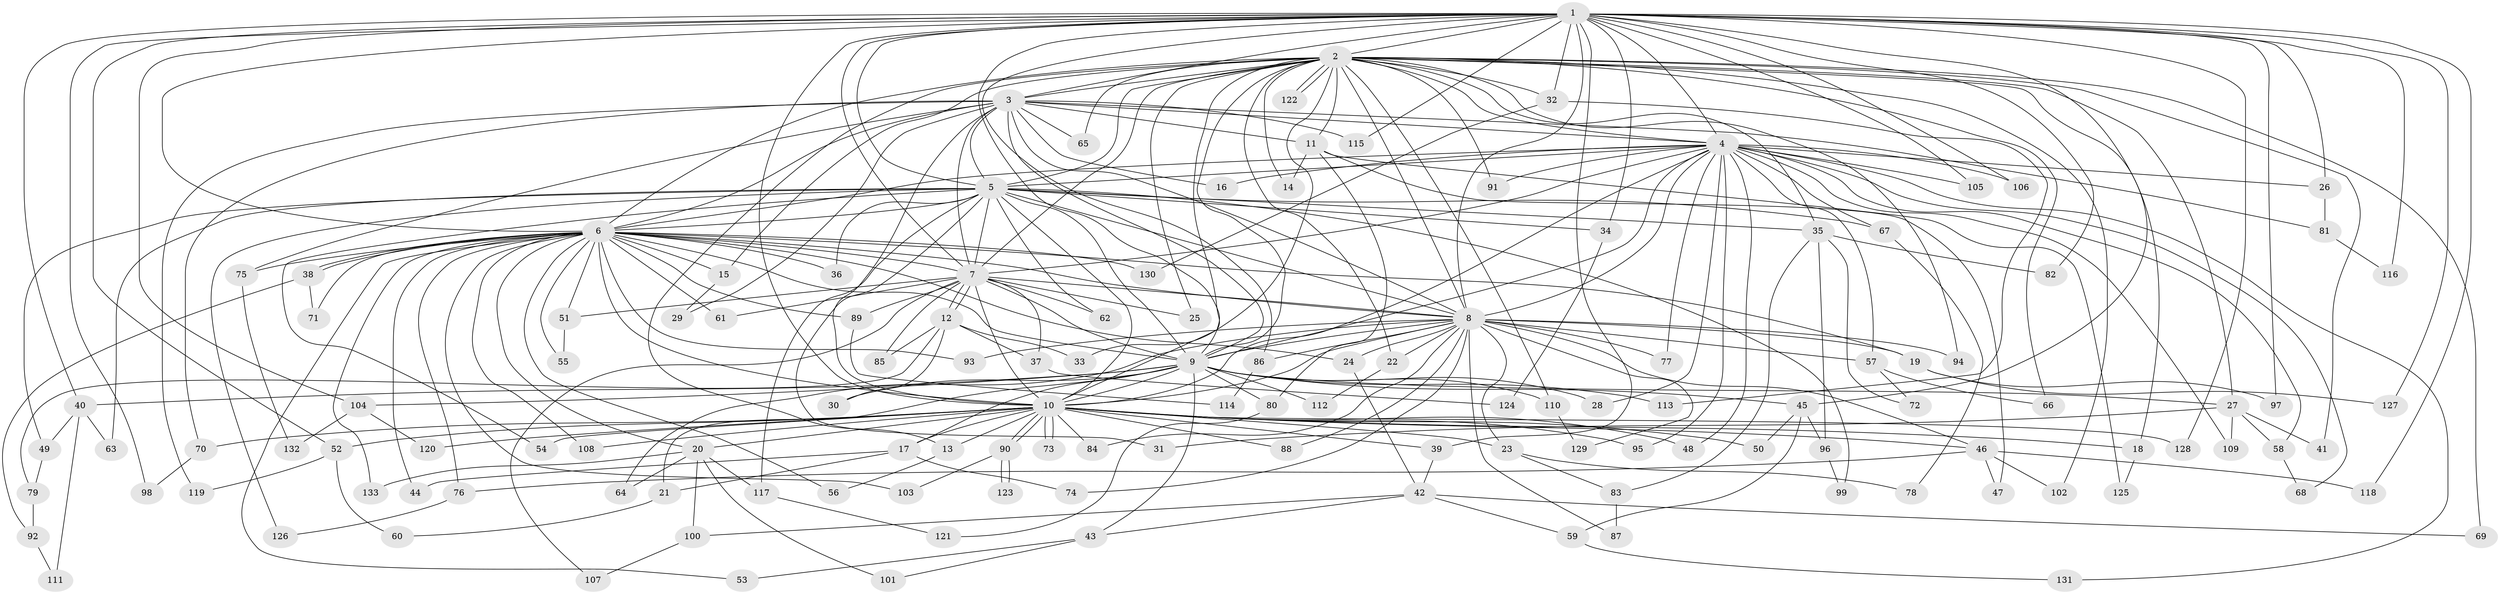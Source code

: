 // Generated by graph-tools (version 1.1) at 2025/49/03/09/25 03:49:29]
// undirected, 133 vertices, 291 edges
graph export_dot {
graph [start="1"]
  node [color=gray90,style=filled];
  1;
  2;
  3;
  4;
  5;
  6;
  7;
  8;
  9;
  10;
  11;
  12;
  13;
  14;
  15;
  16;
  17;
  18;
  19;
  20;
  21;
  22;
  23;
  24;
  25;
  26;
  27;
  28;
  29;
  30;
  31;
  32;
  33;
  34;
  35;
  36;
  37;
  38;
  39;
  40;
  41;
  42;
  43;
  44;
  45;
  46;
  47;
  48;
  49;
  50;
  51;
  52;
  53;
  54;
  55;
  56;
  57;
  58;
  59;
  60;
  61;
  62;
  63;
  64;
  65;
  66;
  67;
  68;
  69;
  70;
  71;
  72;
  73;
  74;
  75;
  76;
  77;
  78;
  79;
  80;
  81;
  82;
  83;
  84;
  85;
  86;
  87;
  88;
  89;
  90;
  91;
  92;
  93;
  94;
  95;
  96;
  97;
  98;
  99;
  100;
  101;
  102;
  103;
  104;
  105;
  106;
  107;
  108;
  109;
  110;
  111;
  112;
  113;
  114;
  115;
  116;
  117;
  118;
  119;
  120;
  121;
  122;
  123;
  124;
  125;
  126;
  127;
  128;
  129;
  130;
  131;
  132;
  133;
  1 -- 2;
  1 -- 3;
  1 -- 4;
  1 -- 5;
  1 -- 6;
  1 -- 7;
  1 -- 8;
  1 -- 9;
  1 -- 10;
  1 -- 26;
  1 -- 32;
  1 -- 34;
  1 -- 39;
  1 -- 40;
  1 -- 45;
  1 -- 52;
  1 -- 82;
  1 -- 86;
  1 -- 97;
  1 -- 98;
  1 -- 104;
  1 -- 105;
  1 -- 106;
  1 -- 115;
  1 -- 116;
  1 -- 118;
  1 -- 127;
  1 -- 128;
  2 -- 3;
  2 -- 4;
  2 -- 5;
  2 -- 6;
  2 -- 7;
  2 -- 8;
  2 -- 9;
  2 -- 10;
  2 -- 11;
  2 -- 13;
  2 -- 14;
  2 -- 15;
  2 -- 18;
  2 -- 22;
  2 -- 25;
  2 -- 27;
  2 -- 32;
  2 -- 33;
  2 -- 35;
  2 -- 41;
  2 -- 65;
  2 -- 66;
  2 -- 69;
  2 -- 91;
  2 -- 94;
  2 -- 102;
  2 -- 110;
  2 -- 122;
  2 -- 122;
  3 -- 4;
  3 -- 5;
  3 -- 6;
  3 -- 7;
  3 -- 8;
  3 -- 9;
  3 -- 10;
  3 -- 11;
  3 -- 16;
  3 -- 29;
  3 -- 65;
  3 -- 70;
  3 -- 75;
  3 -- 81;
  3 -- 115;
  3 -- 119;
  4 -- 5;
  4 -- 6;
  4 -- 7;
  4 -- 8;
  4 -- 9;
  4 -- 10;
  4 -- 16;
  4 -- 26;
  4 -- 28;
  4 -- 48;
  4 -- 57;
  4 -- 58;
  4 -- 67;
  4 -- 68;
  4 -- 77;
  4 -- 91;
  4 -- 95;
  4 -- 105;
  4 -- 106;
  4 -- 109;
  4 -- 131;
  5 -- 6;
  5 -- 7;
  5 -- 8;
  5 -- 9;
  5 -- 10;
  5 -- 31;
  5 -- 34;
  5 -- 35;
  5 -- 36;
  5 -- 49;
  5 -- 54;
  5 -- 62;
  5 -- 63;
  5 -- 67;
  5 -- 99;
  5 -- 117;
  5 -- 126;
  6 -- 7;
  6 -- 8;
  6 -- 9;
  6 -- 10;
  6 -- 15;
  6 -- 19;
  6 -- 20;
  6 -- 24;
  6 -- 36;
  6 -- 38;
  6 -- 38;
  6 -- 44;
  6 -- 51;
  6 -- 53;
  6 -- 55;
  6 -- 56;
  6 -- 61;
  6 -- 71;
  6 -- 75;
  6 -- 76;
  6 -- 89;
  6 -- 93;
  6 -- 103;
  6 -- 108;
  6 -- 130;
  6 -- 133;
  7 -- 8;
  7 -- 9;
  7 -- 10;
  7 -- 12;
  7 -- 12;
  7 -- 25;
  7 -- 37;
  7 -- 51;
  7 -- 61;
  7 -- 62;
  7 -- 85;
  7 -- 89;
  7 -- 107;
  8 -- 9;
  8 -- 10;
  8 -- 19;
  8 -- 22;
  8 -- 23;
  8 -- 24;
  8 -- 46;
  8 -- 57;
  8 -- 64;
  8 -- 74;
  8 -- 77;
  8 -- 84;
  8 -- 86;
  8 -- 87;
  8 -- 88;
  8 -- 93;
  8 -- 94;
  8 -- 129;
  9 -- 10;
  9 -- 17;
  9 -- 21;
  9 -- 27;
  9 -- 28;
  9 -- 30;
  9 -- 40;
  9 -- 43;
  9 -- 45;
  9 -- 80;
  9 -- 104;
  9 -- 110;
  9 -- 112;
  9 -- 113;
  10 -- 13;
  10 -- 17;
  10 -- 18;
  10 -- 20;
  10 -- 23;
  10 -- 39;
  10 -- 46;
  10 -- 48;
  10 -- 50;
  10 -- 52;
  10 -- 54;
  10 -- 70;
  10 -- 73;
  10 -- 73;
  10 -- 84;
  10 -- 88;
  10 -- 90;
  10 -- 90;
  10 -- 95;
  10 -- 108;
  10 -- 120;
  10 -- 128;
  11 -- 14;
  11 -- 47;
  11 -- 80;
  11 -- 125;
  12 -- 30;
  12 -- 33;
  12 -- 37;
  12 -- 79;
  12 -- 85;
  13 -- 56;
  15 -- 29;
  17 -- 21;
  17 -- 44;
  17 -- 74;
  18 -- 125;
  19 -- 97;
  19 -- 127;
  20 -- 64;
  20 -- 100;
  20 -- 101;
  20 -- 117;
  20 -- 133;
  21 -- 60;
  22 -- 112;
  23 -- 78;
  23 -- 83;
  24 -- 42;
  26 -- 81;
  27 -- 31;
  27 -- 41;
  27 -- 58;
  27 -- 109;
  32 -- 113;
  32 -- 130;
  34 -- 124;
  35 -- 72;
  35 -- 82;
  35 -- 83;
  35 -- 96;
  37 -- 124;
  38 -- 71;
  38 -- 92;
  39 -- 42;
  40 -- 49;
  40 -- 63;
  40 -- 111;
  42 -- 43;
  42 -- 59;
  42 -- 69;
  42 -- 100;
  43 -- 53;
  43 -- 101;
  45 -- 50;
  45 -- 59;
  45 -- 96;
  46 -- 47;
  46 -- 76;
  46 -- 102;
  46 -- 118;
  49 -- 79;
  51 -- 55;
  52 -- 60;
  52 -- 119;
  57 -- 66;
  57 -- 72;
  58 -- 68;
  59 -- 131;
  67 -- 78;
  70 -- 98;
  75 -- 132;
  76 -- 126;
  79 -- 92;
  80 -- 121;
  81 -- 116;
  83 -- 87;
  86 -- 114;
  89 -- 114;
  90 -- 103;
  90 -- 123;
  90 -- 123;
  92 -- 111;
  96 -- 99;
  100 -- 107;
  104 -- 120;
  104 -- 132;
  110 -- 129;
  117 -- 121;
}
